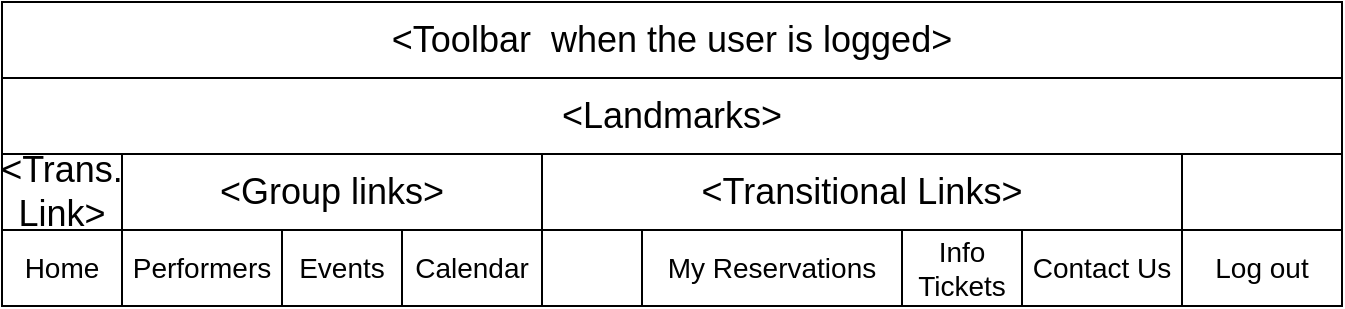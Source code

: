 <mxfile version="10.9.5" type="device"><diagram id="4rNqXYdwGntCiSQ5PHvN" name="Page-1"><mxGraphModel dx="1264" dy="595" grid="1" gridSize="10" guides="1" tooltips="1" connect="1" arrows="1" fold="1" page="1" pageScale="1" pageWidth="827" pageHeight="1169" math="0" shadow="0"><root><mxCell id="0"/><mxCell id="1" parent="0"/><mxCell id="BqKdn8dDNGbj-1S_GmPf-1" value="&amp;lt;Landmarks&amp;gt;" style="rounded=0;whiteSpace=wrap;html=1;fontStyle=0;fontSize=18;" parent="1" vertex="1"><mxGeometry x="20" y="128" width="670" height="38" as="geometry"/></mxCell><mxCell id="BqKdn8dDNGbj-1S_GmPf-3" value="&lt;span style=&quot;font-size: 18px;&quot;&gt;&amp;lt;Group links&amp;gt;&lt;/span&gt;" style="rounded=0;whiteSpace=wrap;html=1;fontStyle=0;fontSize=18;" parent="1" vertex="1"><mxGeometry x="80" y="166" width="210" height="38" as="geometry"/></mxCell><mxCell id="BqKdn8dDNGbj-1S_GmPf-4" value="&lt;span style=&quot;font-size: 14px;&quot;&gt;Home&lt;/span&gt;" style="rounded=0;whiteSpace=wrap;html=1;fontStyle=0;fontSize=14;" parent="1" vertex="1"><mxGeometry x="20" y="204" width="60" height="38" as="geometry"/></mxCell><mxCell id="BqKdn8dDNGbj-1S_GmPf-5" value="&lt;span style=&quot;font-size: 18px;&quot;&gt;&amp;lt;Trans.&lt;br style=&quot;font-size: 18px;&quot;&gt;Link&amp;gt;&lt;/span&gt;&lt;br style=&quot;font-size: 18px;&quot;&gt;" style="rounded=0;whiteSpace=wrap;html=1;fontStyle=0;fontSize=18;" parent="1" vertex="1"><mxGeometry x="20" y="166" width="60" height="38" as="geometry"/></mxCell><mxCell id="BqKdn8dDNGbj-1S_GmPf-6" value="&lt;span style=&quot;font-size: 18px;&quot;&gt;&amp;lt;Transitional Links&amp;gt;&lt;/span&gt;&lt;br style=&quot;font-size: 18px;&quot;&gt;" style="rounded=0;whiteSpace=wrap;html=1;fontStyle=0;fontSize=18;" parent="1" vertex="1"><mxGeometry x="290" y="166" width="320" height="38" as="geometry"/></mxCell><mxCell id="BqKdn8dDNGbj-1S_GmPf-7" value="&lt;span style=&quot;font-size: 14px&quot;&gt;Performers&lt;/span&gt;" style="rounded=0;whiteSpace=wrap;html=1;fontStyle=0;fontSize=14;" parent="1" vertex="1"><mxGeometry x="80" y="204" width="80" height="38" as="geometry"/></mxCell><mxCell id="BqKdn8dDNGbj-1S_GmPf-8" value="&lt;span style=&quot;font-size: 14px;&quot;&gt;Events&lt;/span&gt;" style="rounded=0;whiteSpace=wrap;html=1;fontStyle=0;fontSize=14;" parent="1" vertex="1"><mxGeometry x="160" y="204" width="60" height="38" as="geometry"/></mxCell><mxCell id="BqKdn8dDNGbj-1S_GmPf-9" value="&lt;span style=&quot;font-size: 14px&quot;&gt;Calendar&lt;br&gt;&lt;/span&gt;" style="rounded=0;whiteSpace=wrap;html=1;fontStyle=0;fontSize=14;" parent="1" vertex="1"><mxGeometry x="220" y="204" width="70" height="38" as="geometry"/></mxCell><mxCell id="BqKdn8dDNGbj-1S_GmPf-10" value="My Reservations" style="rounded=0;whiteSpace=wrap;html=1;fontStyle=0;fontSize=14;" parent="1" vertex="1"><mxGeometry x="340" y="204" width="130" height="38" as="geometry"/></mxCell><mxCell id="BqKdn8dDNGbj-1S_GmPf-11" value="" style="rounded=0;whiteSpace=wrap;html=1;fontStyle=0;fontSize=14;" parent="1" vertex="1"><mxGeometry x="290" y="204" width="50" height="38" as="geometry"/></mxCell><mxCell id="BqKdn8dDNGbj-1S_GmPf-12" value="Info Tickets" style="rounded=0;whiteSpace=wrap;html=1;fontStyle=0;fontSize=14;" parent="1" vertex="1"><mxGeometry x="470" y="204" width="60" height="38" as="geometry"/></mxCell><mxCell id="BqKdn8dDNGbj-1S_GmPf-13" value="&lt;span style=&quot;font-size: 14px;&quot;&gt;&lt;span style=&quot;font-size: 14px;&quot;&gt;Contact Us&lt;/span&gt;&lt;/span&gt;" style="rounded=0;whiteSpace=wrap;html=1;fontStyle=0;fontSize=14;" parent="1" vertex="1"><mxGeometry x="530" y="204" width="80" height="38" as="geometry"/></mxCell><mxCell id="BqKdn8dDNGbj-1S_GmPf-15" value="&lt;span&gt;&amp;lt;Toolbar&amp;nbsp; when the user is logged&amp;gt;&lt;/span&gt;" style="rounded=0;whiteSpace=wrap;html=1;fontStyle=0;fontSize=18;" parent="1" vertex="1"><mxGeometry x="20" y="90" width="670" height="38" as="geometry"/></mxCell><mxCell id="BqKdn8dDNGbj-1S_GmPf-20" value="&lt;span style=&quot;font-size: 14px;&quot;&gt;&lt;span style=&quot;font-size: 14px;&quot;&gt;Log out&lt;/span&gt;&lt;/span&gt;" style="rounded=0;whiteSpace=wrap;html=1;fontStyle=0;fontSize=14;" parent="1" vertex="1"><mxGeometry x="610" y="204" width="80" height="38" as="geometry"/></mxCell><mxCell id="GX4opUkw4KsaqZ2sdSeR-1" value="&lt;br style=&quot;font-size: 18px&quot;&gt;" style="rounded=0;whiteSpace=wrap;html=1;fontStyle=0;fontSize=18;" parent="1" vertex="1"><mxGeometry x="610" y="166" width="80" height="38" as="geometry"/></mxCell></root></mxGraphModel></diagram></mxfile>